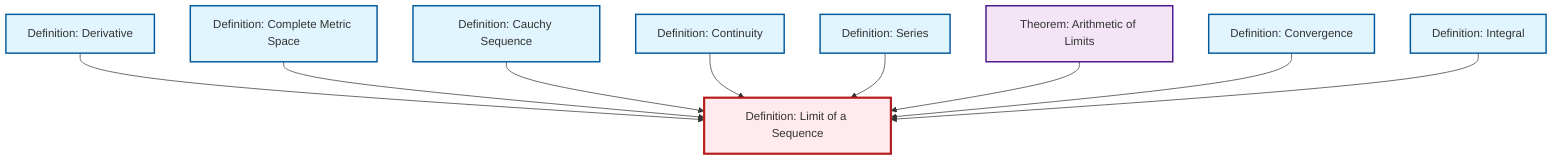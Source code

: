 graph TD
    classDef definition fill:#e1f5fe,stroke:#01579b,stroke-width:2px
    classDef theorem fill:#f3e5f5,stroke:#4a148c,stroke-width:2px
    classDef axiom fill:#fff3e0,stroke:#e65100,stroke-width:2px
    classDef example fill:#e8f5e9,stroke:#1b5e20,stroke-width:2px
    classDef current fill:#ffebee,stroke:#b71c1c,stroke-width:3px
    def-complete-metric-space["Definition: Complete Metric Space"]:::definition
    def-derivative["Definition: Derivative"]:::definition
    def-continuity["Definition: Continuity"]:::definition
    def-convergence["Definition: Convergence"]:::definition
    def-cauchy-sequence["Definition: Cauchy Sequence"]:::definition
    def-integral["Definition: Integral"]:::definition
    def-series["Definition: Series"]:::definition
    def-limit["Definition: Limit of a Sequence"]:::definition
    thm-limit-arithmetic["Theorem: Arithmetic of Limits"]:::theorem
    def-derivative --> def-limit
    def-complete-metric-space --> def-limit
    def-cauchy-sequence --> def-limit
    def-continuity --> def-limit
    def-series --> def-limit
    thm-limit-arithmetic --> def-limit
    def-convergence --> def-limit
    def-integral --> def-limit
    class def-limit current
